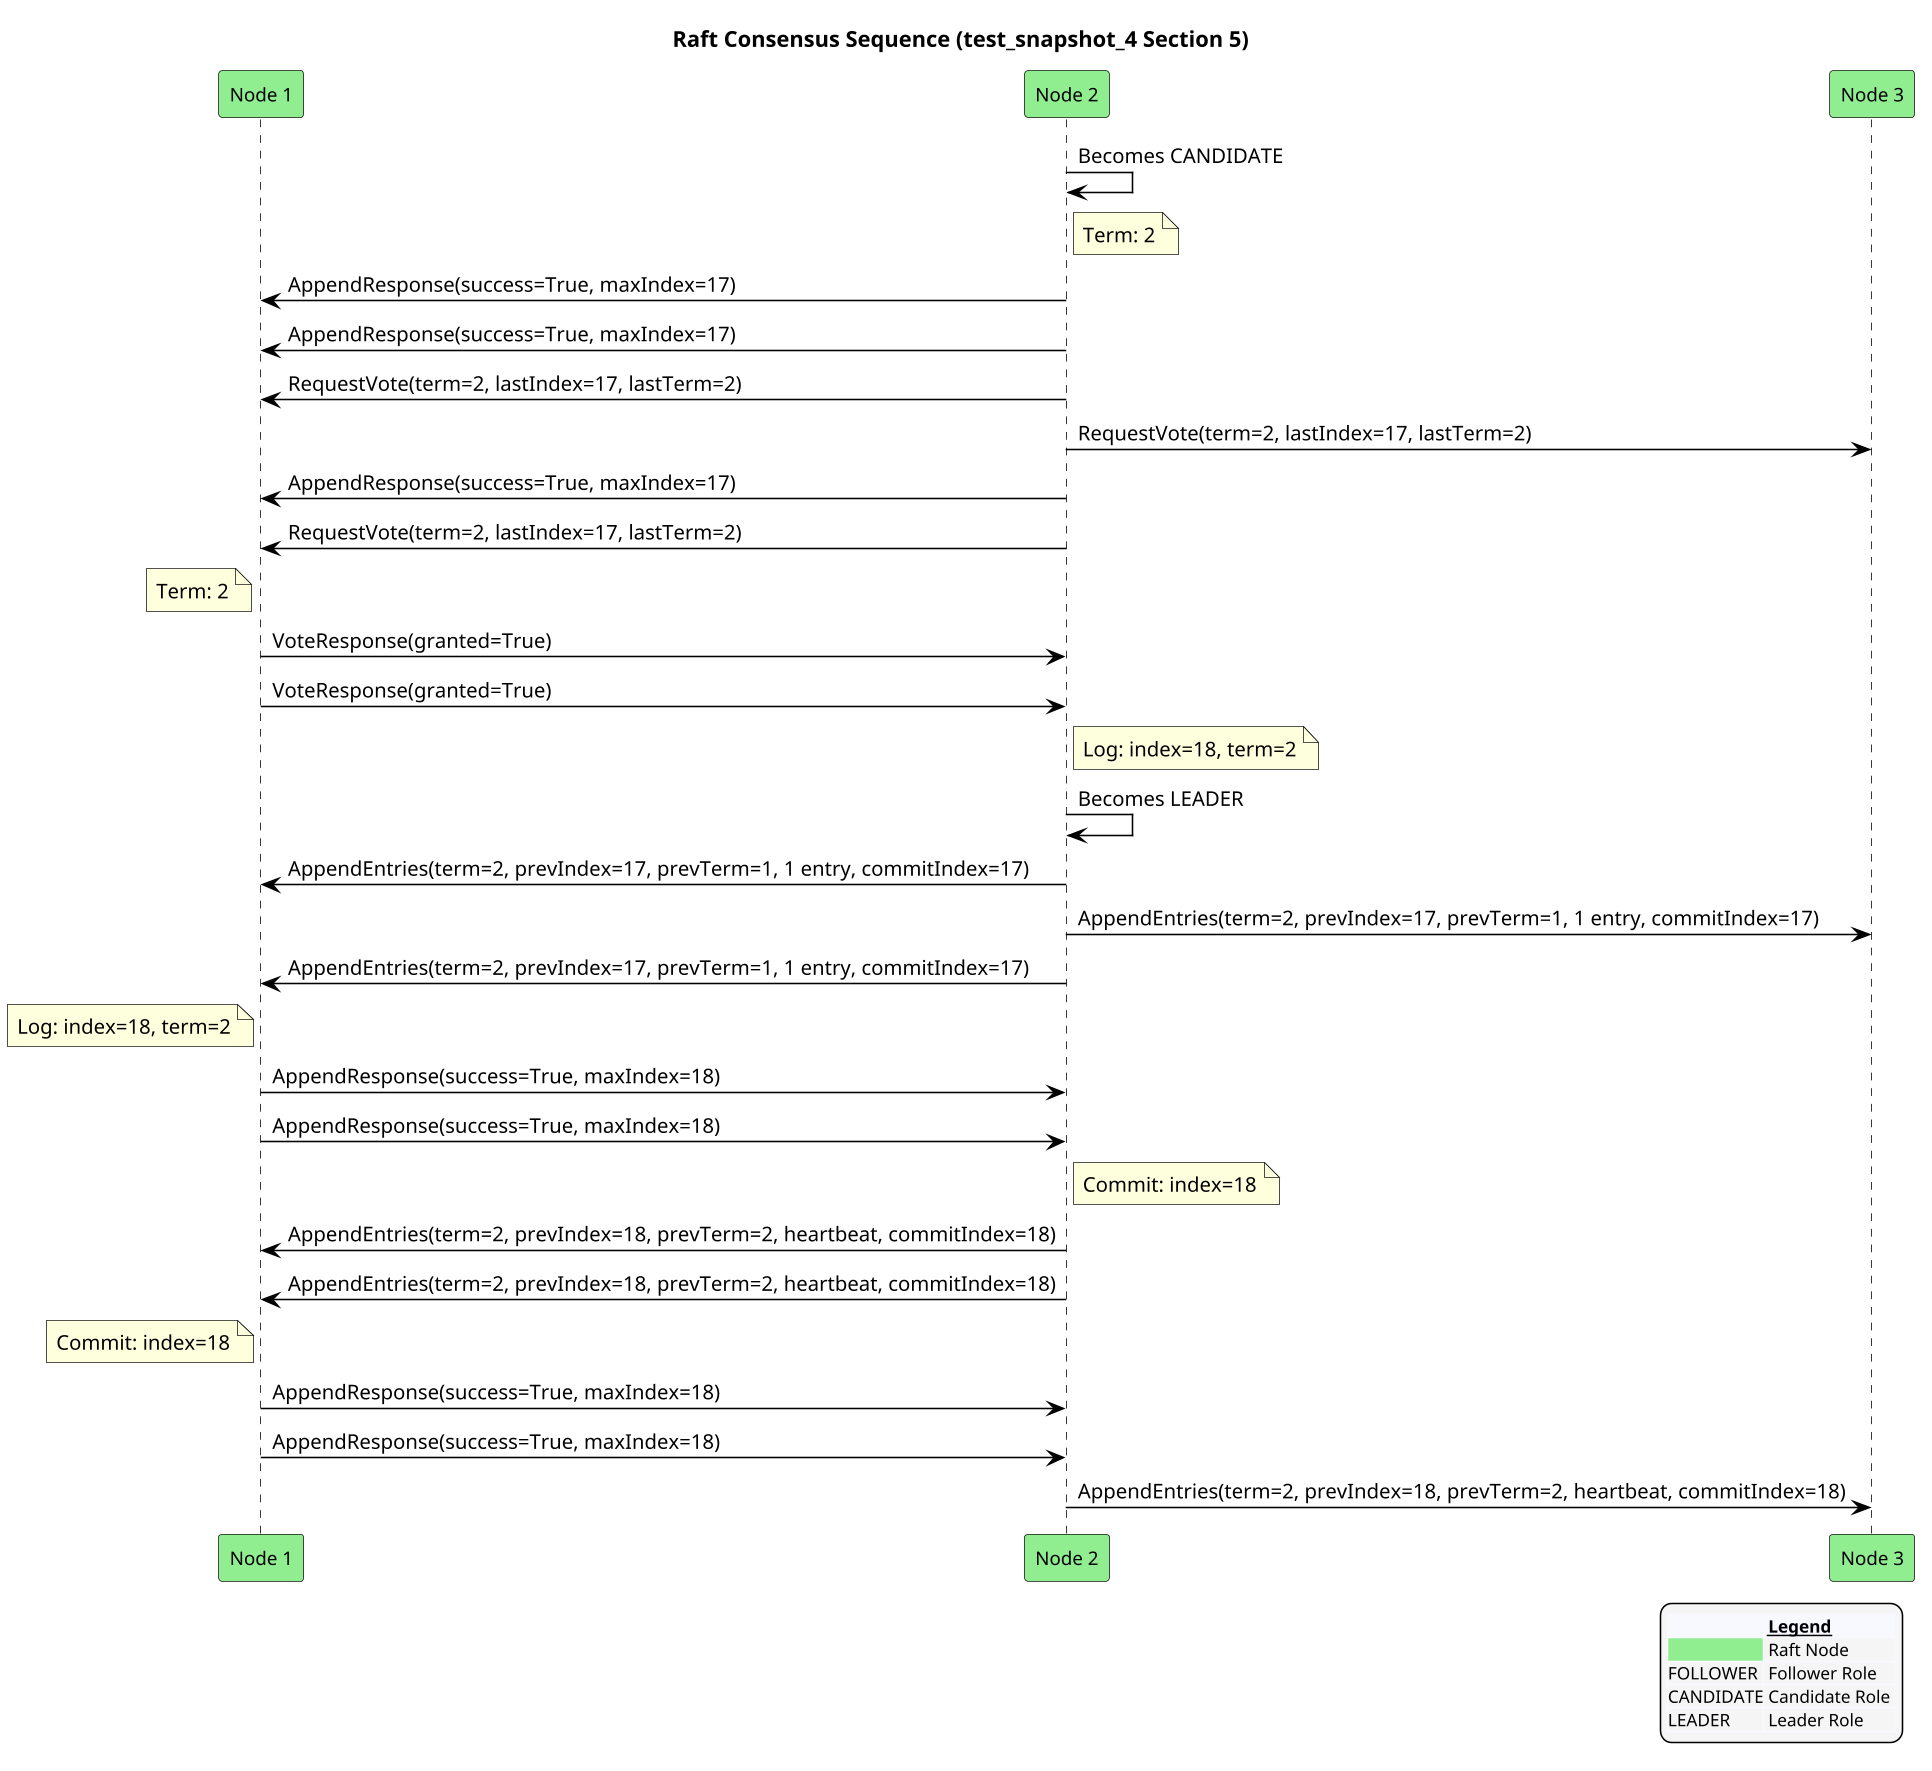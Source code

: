 @startuml
!pragma ratio 0.7
skinparam dpi 150
skinparam monochrome false
skinparam sequence {
  ArrowColor Black
  ActorBorderColor Black
  LifeLineBorderColor Black
  ParticipantFontSize 12
  Padding 10
}
skinparam legend {
  BackgroundColor #F5F5F5
  FontSize 11
}
title Raft Consensus Sequence (test_snapshot_4 Section 5)

participant "Node 1" as n1 order 10 #Lightgreen
participant "Node 2" as n2 order 20 #Lightgreen
participant "Node 3" as n3 order 30 #Lightgreen
n2 -> n2: Becomes CANDIDATE
note right of n2: Term: 2
n2 -> n1: AppendResponse(success=True, maxIndex=17)
n2 -> n1: AppendResponse(success=True, maxIndex=17)
n2 -> n1: RequestVote(term=2, lastIndex=17, lastTerm=2)
n2 -> n3: RequestVote(term=2, lastIndex=17, lastTerm=2)
n2 -> n1: AppendResponse(success=True, maxIndex=17)
n2 -> n1: RequestVote(term=2, lastIndex=17, lastTerm=2)
note left of n1: Term: 2
n1 -> n2: VoteResponse(granted=True)
n1 -> n2: VoteResponse(granted=True)
note right of n2: Log: index=18, term=2
n2 -> n2: Becomes LEADER
n2 -> n1: AppendEntries(term=2, prevIndex=17, prevTerm=1, 1 entry, commitIndex=17)
n2 -> n3: AppendEntries(term=2, prevIndex=17, prevTerm=1, 1 entry, commitIndex=17)
n2 -> n1: AppendEntries(term=2, prevIndex=17, prevTerm=1, 1 entry, commitIndex=17)
note left of n1: Log: index=18, term=2
n1 -> n2: AppendResponse(success=True, maxIndex=18)
n1 -> n2: AppendResponse(success=True, maxIndex=18)
note right of n2: Commit: index=18
n2 -> n1: AppendEntries(term=2, prevIndex=18, prevTerm=2, heartbeat, commitIndex=18)
n2 -> n1: AppendEntries(term=2, prevIndex=18, prevTerm=2, heartbeat, commitIndex=18)
note left of n1: Commit: index=18
n1 -> n2: AppendResponse(success=True, maxIndex=18)
n1 -> n2: AppendResponse(success=True, maxIndex=18)
n2 -> n3: AppendEntries(term=2, prevIndex=18, prevTerm=2, heartbeat, commitIndex=18)

legend right
  <#GhostWhite,#GhostWhite>|      |= __Legend__ |
  |<#Lightgreen>| Raft Node |
  |FOLLOWER| Follower Role |
  |CANDIDATE| Candidate Role |
  |LEADER| Leader Role |
endlegend
@enduml
